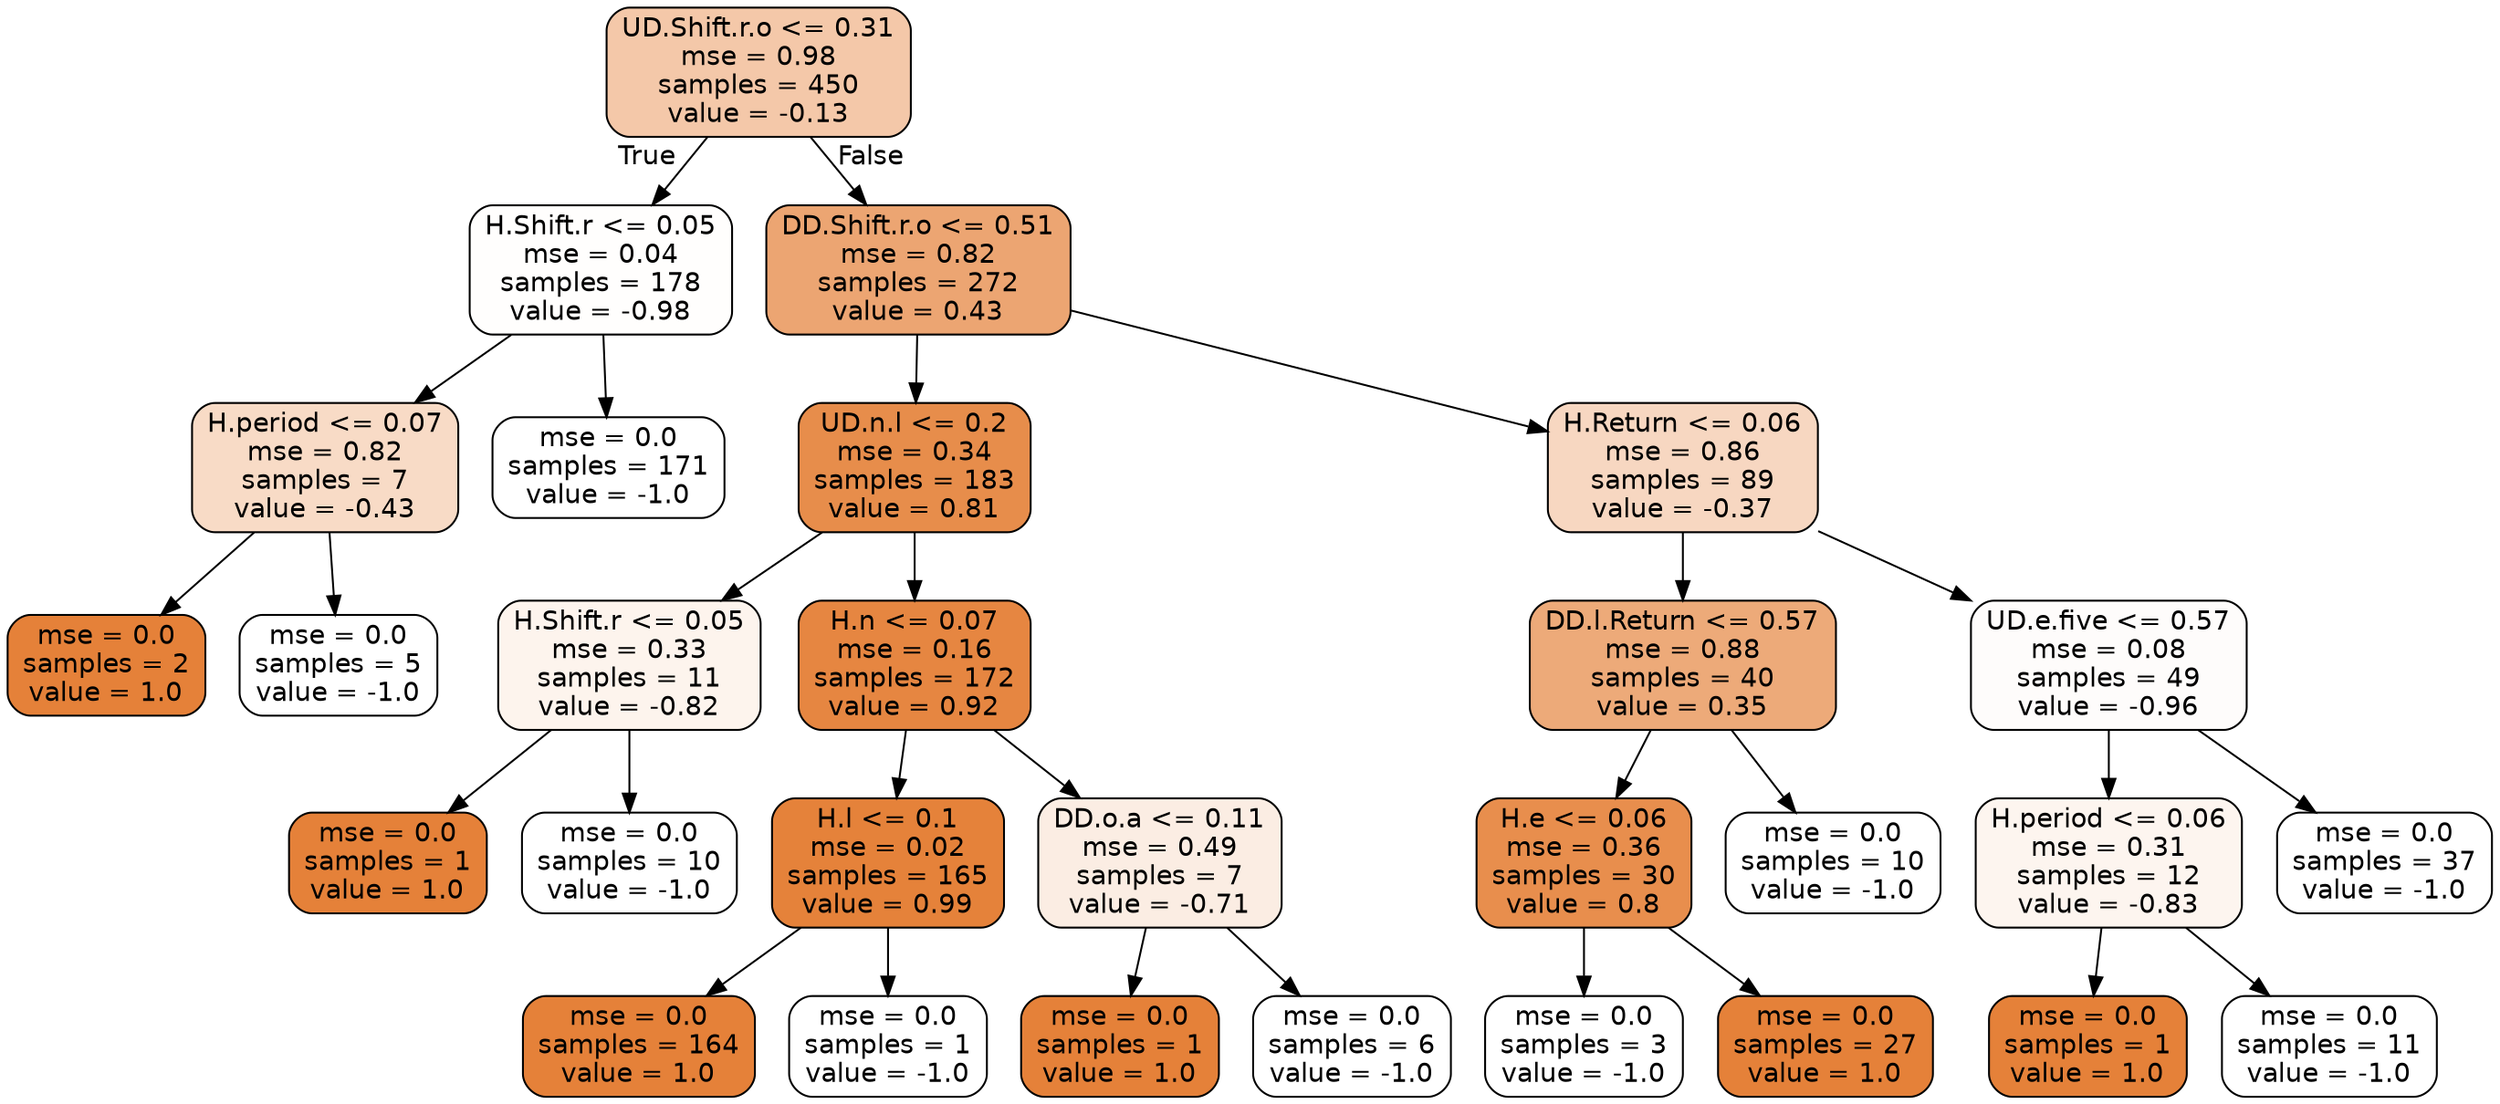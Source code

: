 digraph Tree {
node [shape=box, style="filled, rounded", color="black", fontname=helvetica] ;
edge [fontname=helvetica] ;
0 [label="UD.Shift.r.o <= 0.31\nmse = 0.98\nsamples = 450\nvalue = -0.13", fillcolor="#f4c8a9"] ;
1 [label="H.Shift.r <= 0.05\nmse = 0.04\nsamples = 178\nvalue = -0.98", fillcolor="#fffefd"] ;
0 -> 1 [labeldistance=2.5, labelangle=45, headlabel="True"] ;
2 [label="H.period <= 0.07\nmse = 0.82\nsamples = 7\nvalue = -0.43", fillcolor="#f8dbc6"] ;
1 -> 2 ;
3 [label="mse = 0.0\nsamples = 2\nvalue = 1.0", fillcolor="#e58139"] ;
2 -> 3 ;
4 [label="mse = 0.0\nsamples = 5\nvalue = -1.0", fillcolor="#ffffff"] ;
2 -> 4 ;
5 [label="mse = 0.0\nsamples = 171\nvalue = -1.0", fillcolor="#ffffff"] ;
1 -> 5 ;
6 [label="DD.Shift.r.o <= 0.51\nmse = 0.82\nsamples = 272\nvalue = 0.43", fillcolor="#eca572"] ;
0 -> 6 [labeldistance=2.5, labelangle=-45, headlabel="False"] ;
7 [label="UD.n.l <= 0.2\nmse = 0.34\nsamples = 183\nvalue = 0.81", fillcolor="#e78d4b"] ;
6 -> 7 ;
8 [label="H.Shift.r <= 0.05\nmse = 0.33\nsamples = 11\nvalue = -0.82", fillcolor="#fdf4ed"] ;
7 -> 8 ;
9 [label="mse = 0.0\nsamples = 1\nvalue = 1.0", fillcolor="#e58139"] ;
8 -> 9 ;
10 [label="mse = 0.0\nsamples = 10\nvalue = -1.0", fillcolor="#ffffff"] ;
8 -> 10 ;
11 [label="H.n <= 0.07\nmse = 0.16\nsamples = 172\nvalue = 0.92", fillcolor="#e68641"] ;
7 -> 11 ;
12 [label="H.l <= 0.1\nmse = 0.02\nsamples = 165\nvalue = 0.99", fillcolor="#e5823a"] ;
11 -> 12 ;
13 [label="mse = 0.0\nsamples = 164\nvalue = 1.0", fillcolor="#e58139"] ;
12 -> 13 ;
14 [label="mse = 0.0\nsamples = 1\nvalue = -1.0", fillcolor="#ffffff"] ;
12 -> 14 ;
15 [label="DD.o.a <= 0.11\nmse = 0.49\nsamples = 7\nvalue = -0.71", fillcolor="#fbede3"] ;
11 -> 15 ;
16 [label="mse = 0.0\nsamples = 1\nvalue = 1.0", fillcolor="#e58139"] ;
15 -> 16 ;
17 [label="mse = 0.0\nsamples = 6\nvalue = -1.0", fillcolor="#ffffff"] ;
15 -> 17 ;
18 [label="H.Return <= 0.06\nmse = 0.86\nsamples = 89\nvalue = -0.37", fillcolor="#f7d7c1"] ;
6 -> 18 ;
19 [label="DD.l.Return <= 0.57\nmse = 0.88\nsamples = 40\nvalue = 0.35", fillcolor="#edaa79"] ;
18 -> 19 ;
20 [label="H.e <= 0.06\nmse = 0.36\nsamples = 30\nvalue = 0.8", fillcolor="#e88e4d"] ;
19 -> 20 ;
21 [label="mse = 0.0\nsamples = 3\nvalue = -1.0", fillcolor="#ffffff"] ;
20 -> 21 ;
22 [label="mse = 0.0\nsamples = 27\nvalue = 1.0", fillcolor="#e58139"] ;
20 -> 22 ;
23 [label="mse = 0.0\nsamples = 10\nvalue = -1.0", fillcolor="#ffffff"] ;
19 -> 23 ;
24 [label="UD.e.five <= 0.57\nmse = 0.08\nsamples = 49\nvalue = -0.96", fillcolor="#fefcfb"] ;
18 -> 24 ;
25 [label="H.period <= 0.06\nmse = 0.31\nsamples = 12\nvalue = -0.83", fillcolor="#fdf5ef"] ;
24 -> 25 ;
26 [label="mse = 0.0\nsamples = 1\nvalue = 1.0", fillcolor="#e58139"] ;
25 -> 26 ;
27 [label="mse = 0.0\nsamples = 11\nvalue = -1.0", fillcolor="#ffffff"] ;
25 -> 27 ;
28 [label="mse = 0.0\nsamples = 37\nvalue = -1.0", fillcolor="#ffffff"] ;
24 -> 28 ;
}